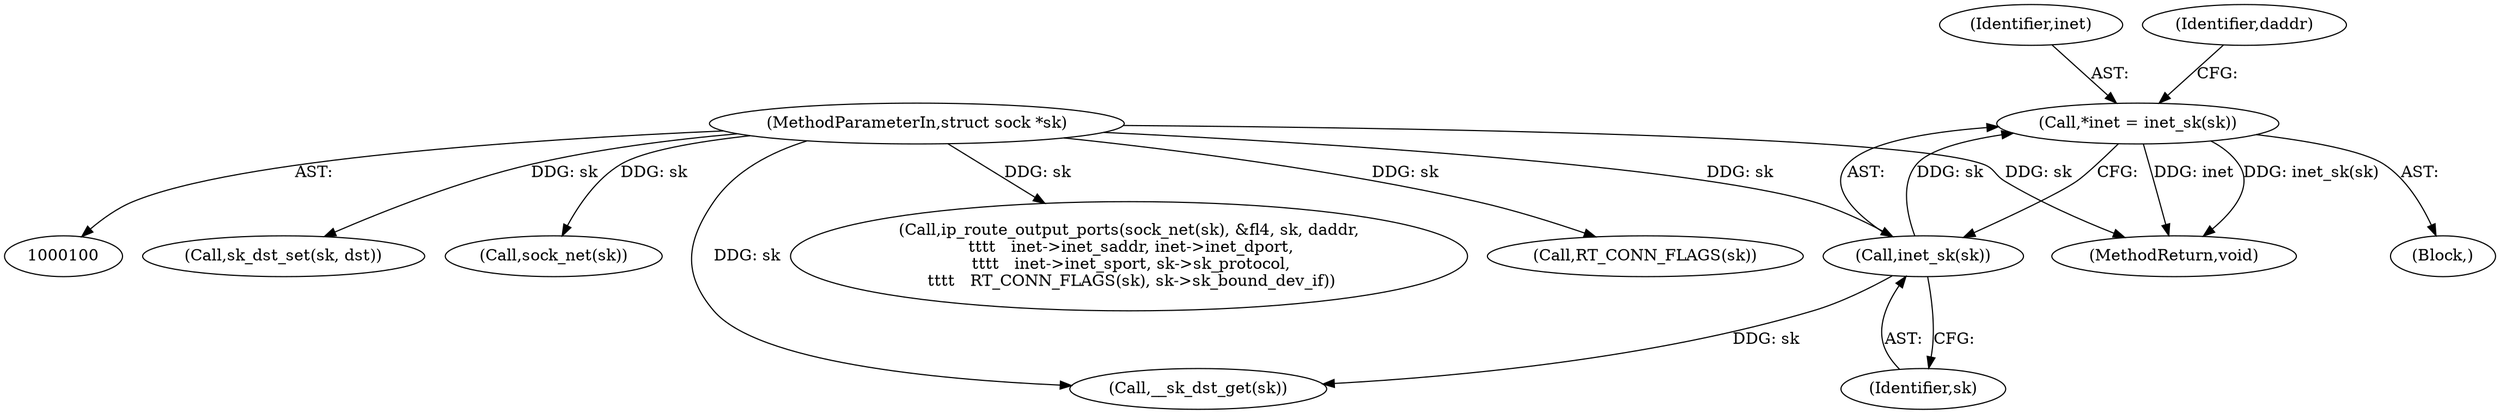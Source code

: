 digraph "0_linux_9709674e68646cee5a24e3000b3558d25412203a@pointer" {
"1000104" [label="(Call,*inet = inet_sk(sk))"];
"1000106" [label="(Call,inet_sk(sk))"];
"1000101" [label="(MethodParameterIn,struct sock *sk)"];
"1000105" [label="(Identifier,inet)"];
"1000101" [label="(MethodParameterIn,struct sock *sk)"];
"1000111" [label="(Identifier,daddr)"];
"1000196" [label="(Call,sk_dst_set(sk, dst))"];
"1000107" [label="(Identifier,sk)"];
"1000104" [label="(Call,*inet = inet_sk(sk))"];
"1000162" [label="(Call,sock_net(sk))"];
"1000121" [label="(Call,__sk_dst_get(sk))"];
"1000200" [label="(MethodReturn,void)"];
"1000102" [label="(Block,)"];
"1000161" [label="(Call,ip_route_output_ports(sock_net(sk), &fl4, sk, daddr,\n \t\t\t\t   inet->inet_saddr, inet->inet_dport,\n \t\t\t\t   inet->inet_sport, sk->sk_protocol,\n \t\t\t\t   RT_CONN_FLAGS(sk), sk->sk_bound_dev_if))"];
"1000106" [label="(Call,inet_sk(sk))"];
"1000180" [label="(Call,RT_CONN_FLAGS(sk))"];
"1000104" -> "1000102"  [label="AST: "];
"1000104" -> "1000106"  [label="CFG: "];
"1000105" -> "1000104"  [label="AST: "];
"1000106" -> "1000104"  [label="AST: "];
"1000111" -> "1000104"  [label="CFG: "];
"1000104" -> "1000200"  [label="DDG: inet"];
"1000104" -> "1000200"  [label="DDG: inet_sk(sk)"];
"1000106" -> "1000104"  [label="DDG: sk"];
"1000106" -> "1000107"  [label="CFG: "];
"1000107" -> "1000106"  [label="AST: "];
"1000101" -> "1000106"  [label="DDG: sk"];
"1000106" -> "1000121"  [label="DDG: sk"];
"1000101" -> "1000100"  [label="AST: "];
"1000101" -> "1000200"  [label="DDG: sk"];
"1000101" -> "1000121"  [label="DDG: sk"];
"1000101" -> "1000162"  [label="DDG: sk"];
"1000101" -> "1000161"  [label="DDG: sk"];
"1000101" -> "1000180"  [label="DDG: sk"];
"1000101" -> "1000196"  [label="DDG: sk"];
}
